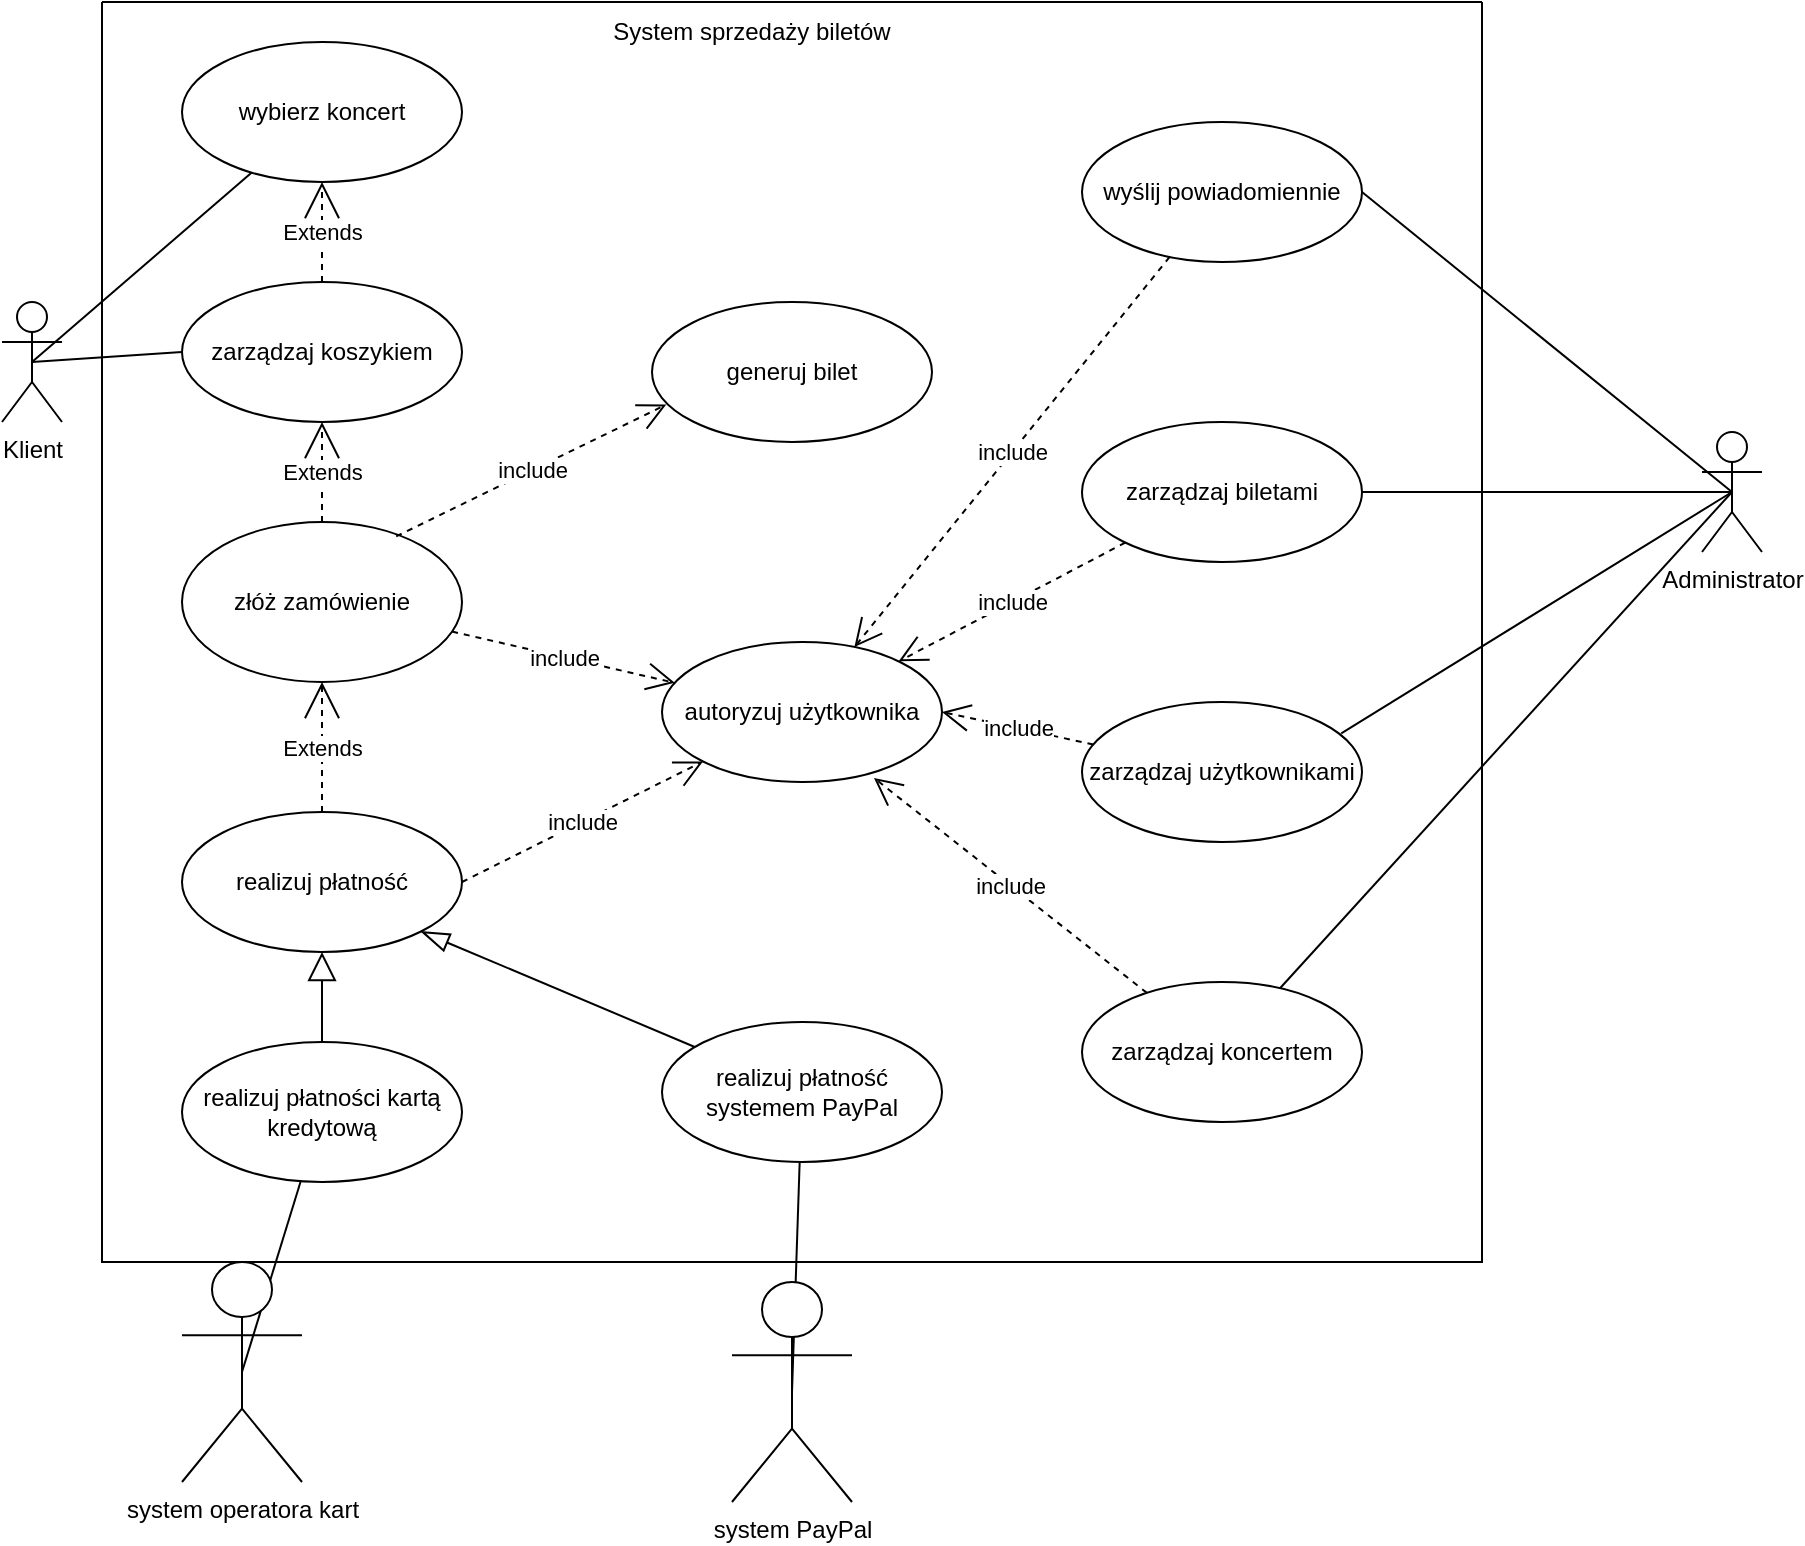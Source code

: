 <mxfile version="21.0.8" type="github">
  <diagram name="Strona-1" id="WbhrvfP3Agpuhs6CucDL">
    <mxGraphModel dx="1173" dy="645" grid="1" gridSize="10" guides="1" tooltips="1" connect="1" arrows="1" fold="1" page="1" pageScale="1" pageWidth="827" pageHeight="1169" math="0" shadow="0">
      <root>
        <mxCell id="0" />
        <mxCell id="1" parent="0" />
        <mxCell id="6vqgsefax2ydzdcJ5cx0-1" value="Klient" style="shape=umlActor;verticalLabelPosition=bottom;verticalAlign=top;html=1;outlineConnect=0;" parent="1" vertex="1">
          <mxGeometry x="60" y="330" width="30" height="60" as="geometry" />
        </mxCell>
        <mxCell id="9bJgkBMZrisjBUywKyg3-2" value="Administrator" style="shape=umlActor;verticalLabelPosition=bottom;verticalAlign=top;html=1;" parent="1" vertex="1">
          <mxGeometry x="910" y="395" width="30" height="60" as="geometry" />
        </mxCell>
        <mxCell id="s4OSP6pFyhql21VH9gWh-15" style="rounded=0;orthogonalLoop=1;jettySize=auto;html=1;exitX=0.5;exitY=0.5;exitDx=0;exitDy=0;exitPerimeter=0;endArrow=none;endFill=0;" parent="1" source="s4OSP6pFyhql21VH9gWh-8" target="s4OSP6pFyhql21VH9gWh-4" edge="1">
          <mxGeometry relative="1" as="geometry" />
        </mxCell>
        <mxCell id="s4OSP6pFyhql21VH9gWh-8" value="system operatora kart" style="shape=umlActor;verticalLabelPosition=bottom;verticalAlign=top;html=1;" parent="1" vertex="1">
          <mxGeometry x="150" y="810" width="60" height="110" as="geometry" />
        </mxCell>
        <mxCell id="s4OSP6pFyhql21VH9gWh-16" style="rounded=0;orthogonalLoop=1;jettySize=auto;html=1;exitX=0.5;exitY=0.5;exitDx=0;exitDy=0;exitPerimeter=0;endArrow=none;endFill=0;" parent="1" source="s4OSP6pFyhql21VH9gWh-9" target="s4OSP6pFyhql21VH9gWh-12" edge="1">
          <mxGeometry relative="1" as="geometry" />
        </mxCell>
        <mxCell id="s4OSP6pFyhql21VH9gWh-9" value="system PayPal" style="shape=umlActor;verticalLabelPosition=bottom;verticalAlign=top;html=1;" parent="1" vertex="1">
          <mxGeometry x="425" y="820" width="60" height="110" as="geometry" />
        </mxCell>
        <mxCell id="s4OSP6pFyhql21VH9gWh-36" style="rounded=0;orthogonalLoop=1;jettySize=auto;html=1;endArrow=none;endFill=0;entryX=0.926;entryY=0.224;entryDx=0;entryDy=0;entryPerimeter=0;exitX=0.5;exitY=0.5;exitDx=0;exitDy=0;exitPerimeter=0;" parent="1" source="9bJgkBMZrisjBUywKyg3-2" target="s4OSP6pFyhql21VH9gWh-31" edge="1">
          <mxGeometry relative="1" as="geometry">
            <mxPoint x="1180" y="380" as="sourcePoint" />
            <mxPoint x="910" y="480" as="targetPoint" />
          </mxGeometry>
        </mxCell>
        <mxCell id="s4OSP6pFyhql21VH9gWh-38" style="rounded=0;orthogonalLoop=1;jettySize=auto;html=1;endArrow=none;endFill=0;exitX=0.5;exitY=0.5;exitDx=0;exitDy=0;exitPerimeter=0;" parent="1" source="9bJgkBMZrisjBUywKyg3-2" target="s4OSP6pFyhql21VH9gWh-6" edge="1">
          <mxGeometry relative="1" as="geometry">
            <mxPoint x="1085" y="667" as="sourcePoint" />
            <mxPoint x="860" y="380" as="targetPoint" />
          </mxGeometry>
        </mxCell>
        <mxCell id="s4OSP6pFyhql21VH9gWh-39" style="rounded=0;orthogonalLoop=1;jettySize=auto;html=1;exitX=0;exitY=0.5;exitDx=0;exitDy=0;endArrow=none;endFill=0;entryX=0.5;entryY=0.5;entryDx=0;entryDy=0;entryPerimeter=0;" parent="1" source="s4OSP6pFyhql21VH9gWh-2" target="6vqgsefax2ydzdcJ5cx0-1" edge="1">
          <mxGeometry relative="1" as="geometry">
            <mxPoint x="609" y="437" as="sourcePoint" />
            <mxPoint x="384" y="150" as="targetPoint" />
          </mxGeometry>
        </mxCell>
        <mxCell id="s4OSP6pFyhql21VH9gWh-40" style="rounded=0;orthogonalLoop=1;jettySize=auto;html=1;endArrow=none;endFill=0;entryX=0.5;entryY=0.5;entryDx=0;entryDy=0;entryPerimeter=0;" parent="1" source="s4OSP6pFyhql21VH9gWh-1" target="6vqgsefax2ydzdcJ5cx0-1" edge="1">
          <mxGeometry relative="1" as="geometry">
            <mxPoint x="585" y="477" as="sourcePoint" />
            <mxPoint x="360" y="190" as="targetPoint" />
          </mxGeometry>
        </mxCell>
        <mxCell id="s4OSP6pFyhql21VH9gWh-45" value="" style="swimlane;startSize=0;" parent="1" vertex="1">
          <mxGeometry x="110" y="180" width="690" height="630" as="geometry" />
        </mxCell>
        <mxCell id="s4OSP6pFyhql21VH9gWh-46" value="System sprzedaży biletów" style="text;html=1;strokeColor=none;fillColor=none;align=center;verticalAlign=middle;whiteSpace=wrap;rounded=0;" parent="s4OSP6pFyhql21VH9gWh-45" vertex="1">
          <mxGeometry x="210" width="230" height="30" as="geometry" />
        </mxCell>
        <mxCell id="s4OSP6pFyhql21VH9gWh-31" value="zarządzaj użytkownikami" style="ellipse;whiteSpace=wrap;html=1;" parent="s4OSP6pFyhql21VH9gWh-45" vertex="1">
          <mxGeometry x="490" y="350" width="140" height="70" as="geometry" />
        </mxCell>
        <mxCell id="s4OSP6pFyhql21VH9gWh-6" value="zarządzaj biletami" style="ellipse;whiteSpace=wrap;html=1;" parent="s4OSP6pFyhql21VH9gWh-45" vertex="1">
          <mxGeometry x="490" y="210" width="140" height="70" as="geometry" />
        </mxCell>
        <mxCell id="s4OSP6pFyhql21VH9gWh-47" value="zarządzaj koncertem" style="ellipse;whiteSpace=wrap;html=1;" parent="s4OSP6pFyhql21VH9gWh-45" vertex="1">
          <mxGeometry x="490" y="490" width="140" height="70" as="geometry" />
        </mxCell>
        <mxCell id="s4OSP6pFyhql21VH9gWh-1" value="wybierz koncert" style="ellipse;whiteSpace=wrap;html=1;" parent="s4OSP6pFyhql21VH9gWh-45" vertex="1">
          <mxGeometry x="40" y="20" width="140" height="70" as="geometry" />
        </mxCell>
        <mxCell id="s4OSP6pFyhql21VH9gWh-20" value="złóż zamówienie" style="ellipse;whiteSpace=wrap;html=1;" parent="s4OSP6pFyhql21VH9gWh-45" vertex="1">
          <mxGeometry x="40" y="260" width="140" height="80" as="geometry" />
        </mxCell>
        <mxCell id="s4OSP6pFyhql21VH9gWh-3" value="realizuj płatność" style="ellipse;whiteSpace=wrap;html=1;" parent="s4OSP6pFyhql21VH9gWh-45" vertex="1">
          <mxGeometry x="40" y="405" width="140" height="70" as="geometry" />
        </mxCell>
        <mxCell id="s4OSP6pFyhql21VH9gWh-21" value="Extends" style="endArrow=open;endSize=16;endFill=0;html=1;rounded=0;exitX=0.5;exitY=0;exitDx=0;exitDy=0;entryX=0.5;entryY=1;entryDx=0;entryDy=0;dashed=1;" parent="s4OSP6pFyhql21VH9gWh-45" source="s4OSP6pFyhql21VH9gWh-3" target="s4OSP6pFyhql21VH9gWh-20" edge="1">
          <mxGeometry width="160" relative="1" as="geometry">
            <mxPoint x="430" y="470" as="sourcePoint" />
            <mxPoint x="590" y="470" as="targetPoint" />
          </mxGeometry>
        </mxCell>
        <mxCell id="s4OSP6pFyhql21VH9gWh-52" value="wyślij powiadomiennie" style="ellipse;whiteSpace=wrap;html=1;" parent="s4OSP6pFyhql21VH9gWh-45" vertex="1">
          <mxGeometry x="490" y="60" width="140" height="70" as="geometry" />
        </mxCell>
        <mxCell id="s4OSP6pFyhql21VH9gWh-54" value="generuj bilet" style="ellipse;whiteSpace=wrap;html=1;" parent="s4OSP6pFyhql21VH9gWh-45" vertex="1">
          <mxGeometry x="275" y="150" width="140" height="70" as="geometry" />
        </mxCell>
        <mxCell id="s4OSP6pFyhql21VH9gWh-55" value="include" style="endArrow=open;endSize=12;dashed=1;html=1;rounded=0;exitX=0.765;exitY=0.09;exitDx=0;exitDy=0;exitPerimeter=0;entryX=0.051;entryY=0.733;entryDx=0;entryDy=0;entryPerimeter=0;" parent="s4OSP6pFyhql21VH9gWh-45" source="s4OSP6pFyhql21VH9gWh-20" target="s4OSP6pFyhql21VH9gWh-54" edge="1">
          <mxGeometry width="160" relative="1" as="geometry">
            <mxPoint x="185" y="240" as="sourcePoint" />
            <mxPoint x="255" y="241" as="targetPoint" />
          </mxGeometry>
        </mxCell>
        <mxCell id="s4OSP6pFyhql21VH9gWh-2" value="zarządzaj koszykiem" style="ellipse;whiteSpace=wrap;html=1;" parent="s4OSP6pFyhql21VH9gWh-45" vertex="1">
          <mxGeometry x="40" y="140" width="140" height="70" as="geometry" />
        </mxCell>
        <mxCell id="s4OSP6pFyhql21VH9gWh-22" value="Extends" style="endArrow=open;endSize=16;endFill=0;html=1;rounded=0;dashed=1;" parent="s4OSP6pFyhql21VH9gWh-45" source="s4OSP6pFyhql21VH9gWh-20" target="s4OSP6pFyhql21VH9gWh-2" edge="1">
          <mxGeometry width="160" relative="1" as="geometry">
            <mxPoint x="300" y="310" as="sourcePoint" />
            <mxPoint x="460" y="310" as="targetPoint" />
          </mxGeometry>
        </mxCell>
        <mxCell id="s4OSP6pFyhql21VH9gWh-23" value="Extends" style="endArrow=open;endSize=16;endFill=0;html=1;rounded=0;dashed=1;" parent="s4OSP6pFyhql21VH9gWh-45" source="s4OSP6pFyhql21VH9gWh-2" target="s4OSP6pFyhql21VH9gWh-1" edge="1">
          <mxGeometry width="160" relative="1" as="geometry">
            <mxPoint x="300" y="140" as="sourcePoint" />
            <mxPoint x="460" y="140" as="targetPoint" />
          </mxGeometry>
        </mxCell>
        <mxCell id="s4OSP6pFyhql21VH9gWh-12" value="realizuj płatność systemem PayPal" style="ellipse;whiteSpace=wrap;html=1;" parent="s4OSP6pFyhql21VH9gWh-45" vertex="1">
          <mxGeometry x="280" y="510" width="140" height="70" as="geometry" />
        </mxCell>
        <mxCell id="s4OSP6pFyhql21VH9gWh-19" value="" style="endArrow=blockThin;endFill=0;endSize=12;html=1;rounded=0;entryX=1;entryY=1;entryDx=0;entryDy=0;" parent="s4OSP6pFyhql21VH9gWh-45" source="s4OSP6pFyhql21VH9gWh-12" target="s4OSP6pFyhql21VH9gWh-3" edge="1">
          <mxGeometry width="160" relative="1" as="geometry">
            <mxPoint x="160" y="230" as="sourcePoint" />
            <mxPoint x="320" y="230" as="targetPoint" />
          </mxGeometry>
        </mxCell>
        <mxCell id="s4OSP6pFyhql21VH9gWh-4" value="realizuj płatności kartą kredytową" style="ellipse;whiteSpace=wrap;html=1;" parent="s4OSP6pFyhql21VH9gWh-45" vertex="1">
          <mxGeometry x="40" y="520" width="140" height="70" as="geometry" />
        </mxCell>
        <mxCell id="s4OSP6pFyhql21VH9gWh-18" value="" style="endArrow=block;endFill=0;endSize=12;html=1;rounded=0;exitX=0.5;exitY=0;exitDx=0;exitDy=0;" parent="s4OSP6pFyhql21VH9gWh-45" source="s4OSP6pFyhql21VH9gWh-4" target="s4OSP6pFyhql21VH9gWh-3" edge="1">
          <mxGeometry width="160" relative="1" as="geometry">
            <mxPoint x="160" y="230" as="sourcePoint" />
            <mxPoint x="320" y="230" as="targetPoint" />
          </mxGeometry>
        </mxCell>
        <mxCell id="s4OSP6pFyhql21VH9gWh-7" value="autoryzuj użytkownika" style="ellipse;whiteSpace=wrap;html=1;" parent="s4OSP6pFyhql21VH9gWh-45" vertex="1">
          <mxGeometry x="280" y="320" width="140" height="70" as="geometry" />
        </mxCell>
        <mxCell id="s4OSP6pFyhql21VH9gWh-28" value="include" style="endArrow=open;endSize=12;dashed=1;html=1;rounded=0;exitX=1;exitY=0.5;exitDx=0;exitDy=0;" parent="s4OSP6pFyhql21VH9gWh-45" source="s4OSP6pFyhql21VH9gWh-3" target="s4OSP6pFyhql21VH9gWh-7" edge="1">
          <mxGeometry width="160" relative="1" as="geometry">
            <mxPoint x="250" y="550" as="sourcePoint" />
            <mxPoint x="410" y="550" as="targetPoint" />
          </mxGeometry>
        </mxCell>
        <mxCell id="s4OSP6pFyhql21VH9gWh-29" value="include" style="endArrow=open;endSize=12;dashed=1;html=1;rounded=0;" parent="s4OSP6pFyhql21VH9gWh-45" source="s4OSP6pFyhql21VH9gWh-20" target="s4OSP6pFyhql21VH9gWh-7" edge="1">
          <mxGeometry width="160" relative="1" as="geometry">
            <mxPoint x="320" y="545" as="sourcePoint" />
            <mxPoint x="433" y="505" as="targetPoint" />
          </mxGeometry>
        </mxCell>
        <mxCell id="s4OSP6pFyhql21VH9gWh-33" value="include" style="endArrow=open;endSize=12;dashed=1;html=1;rounded=0;entryX=1;entryY=0.5;entryDx=0;entryDy=0;" parent="s4OSP6pFyhql21VH9gWh-45" source="s4OSP6pFyhql21VH9gWh-31" target="s4OSP6pFyhql21VH9gWh-7" edge="1">
          <mxGeometry width="160" relative="1" as="geometry">
            <mxPoint x="560" y="304" as="sourcePoint" />
            <mxPoint x="680" y="350" as="targetPoint" />
          </mxGeometry>
        </mxCell>
        <mxCell id="s4OSP6pFyhql21VH9gWh-34" value="include" style="endArrow=open;endSize=12;dashed=1;html=1;rounded=0;" parent="s4OSP6pFyhql21VH9gWh-45" source="s4OSP6pFyhql21VH9gWh-6" target="s4OSP6pFyhql21VH9gWh-7" edge="1">
          <mxGeometry width="160" relative="1" as="geometry">
            <mxPoint x="280" y="170" as="sourcePoint" />
            <mxPoint x="400" y="216" as="targetPoint" />
          </mxGeometry>
        </mxCell>
        <mxCell id="78mCcmcshhAtoHaxW05a-1" value="include" style="endArrow=open;endSize=12;dashed=1;html=1;rounded=0;" parent="s4OSP6pFyhql21VH9gWh-45" source="s4OSP6pFyhql21VH9gWh-52" target="s4OSP6pFyhql21VH9gWh-7" edge="1">
          <mxGeometry width="160" relative="1" as="geometry">
            <mxPoint x="477" y="221" as="sourcePoint" />
            <mxPoint x="330" y="257" as="targetPoint" />
          </mxGeometry>
        </mxCell>
        <mxCell id="78mCcmcshhAtoHaxW05a-2" value="include" style="endArrow=open;endSize=12;dashed=1;html=1;rounded=0;entryX=0.757;entryY=0.971;entryDx=0;entryDy=0;entryPerimeter=0;" parent="s4OSP6pFyhql21VH9gWh-45" source="s4OSP6pFyhql21VH9gWh-47" target="s4OSP6pFyhql21VH9gWh-7" edge="1">
          <mxGeometry width="160" relative="1" as="geometry">
            <mxPoint x="486" y="311" as="sourcePoint" />
            <mxPoint x="410" y="295" as="targetPoint" />
          </mxGeometry>
        </mxCell>
        <mxCell id="s4OSP6pFyhql21VH9gWh-48" style="rounded=0;orthogonalLoop=1;jettySize=auto;html=1;endArrow=none;endFill=0;exitX=0.5;exitY=0.5;exitDx=0;exitDy=0;exitPerimeter=0;" parent="1" source="9bJgkBMZrisjBUywKyg3-2" target="s4OSP6pFyhql21VH9gWh-47" edge="1">
          <mxGeometry relative="1" as="geometry">
            <mxPoint x="915" y="559" as="sourcePoint" />
            <mxPoint x="710" y="540" as="targetPoint" />
          </mxGeometry>
        </mxCell>
        <mxCell id="s4OSP6pFyhql21VH9gWh-53" style="rounded=0;orthogonalLoop=1;jettySize=auto;html=1;endArrow=none;endFill=0;entryX=1;entryY=0.5;entryDx=0;entryDy=0;exitX=0.5;exitY=0.5;exitDx=0;exitDy=0;exitPerimeter=0;" parent="1" source="9bJgkBMZrisjBUywKyg3-2" target="s4OSP6pFyhql21VH9gWh-52" edge="1">
          <mxGeometry relative="1" as="geometry">
            <mxPoint x="670" y="130" as="sourcePoint" />
            <mxPoint x="550" y="235" as="targetPoint" />
          </mxGeometry>
        </mxCell>
      </root>
    </mxGraphModel>
  </diagram>
</mxfile>
